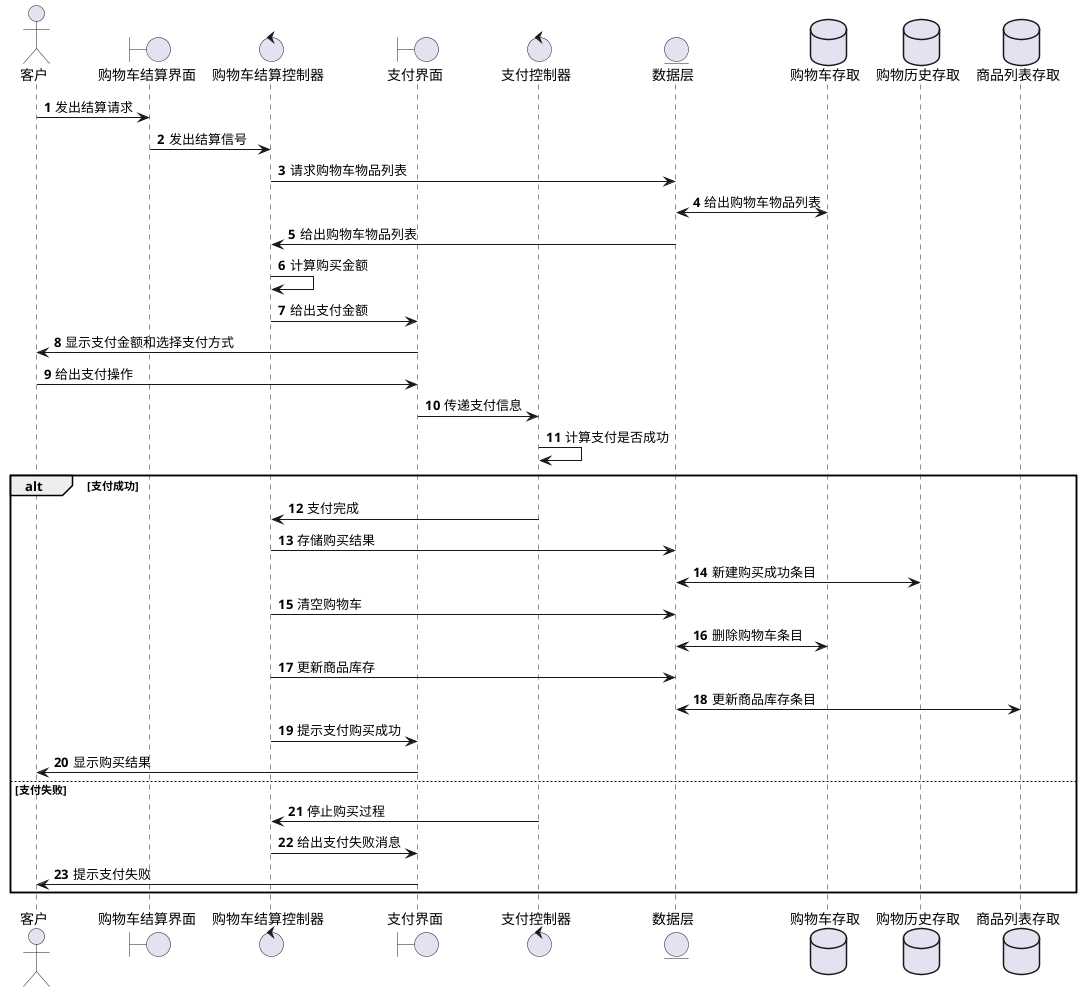 @startuml
'https://plantuml.com/sequence-diagram

autonumber

actor 客户 as user
boundary 购物车结算界面 as cashPlat
control 购物车结算控制器 as ctrl1
boundary 支付界面 as payPlat
control 支付控制器 as ctrl2
entity 数据层 as dao
database 购物车存取 as dbC
database 购物历史存取 as dbL
database 商品列表存取 as dbP

user -> cashPlat : 发出结算请求
cashPlat -> ctrl1 : 发出结算信号
ctrl1 -> dao : 请求购物车物品列表
dao <-> dbC : 给出购物车物品列表
dao -> ctrl1 : 给出购物车物品列表
ctrl1 -> ctrl1 : 计算购买金额
ctrl1 -> payPlat : 给出支付金额
payPlat -> user : 显示支付金额和选择支付方式
user -> payPlat : 给出支付操作
payPlat -> ctrl2 : 传递支付信息
ctrl2 -> ctrl2 : 计算支付是否成功
alt 支付成功
    ctrl2 -> ctrl1 : 支付完成
    ctrl1 -> dao : 存储购买结果
    dao <-> dbL : 新建购买成功条目
    ctrl1 -> dao : 清空购物车
    dao <-> dbC :  删除购物车条目
    ctrl1 -> dao : 更新商品库存
    dao <-> dbP : 更新商品库存条目
    ctrl1 -> payPlat : 提示支付购买成功
    payPlat -> user : 显示购买结果
else 支付失败
    ctrl2 -> ctrl1 : 停止购买过程
    ctrl1 -> payPlat : 给出支付失败消息
    payPlat -> user : 提示支付失败
end

@enduml